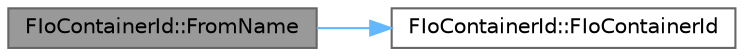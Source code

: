 digraph "FIoContainerId::FromName"
{
 // INTERACTIVE_SVG=YES
 // LATEX_PDF_SIZE
  bgcolor="transparent";
  edge [fontname=Helvetica,fontsize=10,labelfontname=Helvetica,labelfontsize=10];
  node [fontname=Helvetica,fontsize=10,shape=box,height=0.2,width=0.4];
  rankdir="LR";
  Node1 [id="Node000001",label="FIoContainerId::FromName",height=0.2,width=0.4,color="gray40", fillcolor="grey60", style="filled", fontcolor="black",tooltip=" "];
  Node1 -> Node2 [id="edge1_Node000001_Node000002",color="steelblue1",style="solid",tooltip=" "];
  Node2 [id="Node000002",label="FIoContainerId::FIoContainerId",height=0.2,width=0.4,color="grey40", fillcolor="white", style="filled",URL="$d7/d85/classFIoContainerId.html#ac357ff034fd85a53b28b93cef4fda6d8",tooltip=" "];
}
